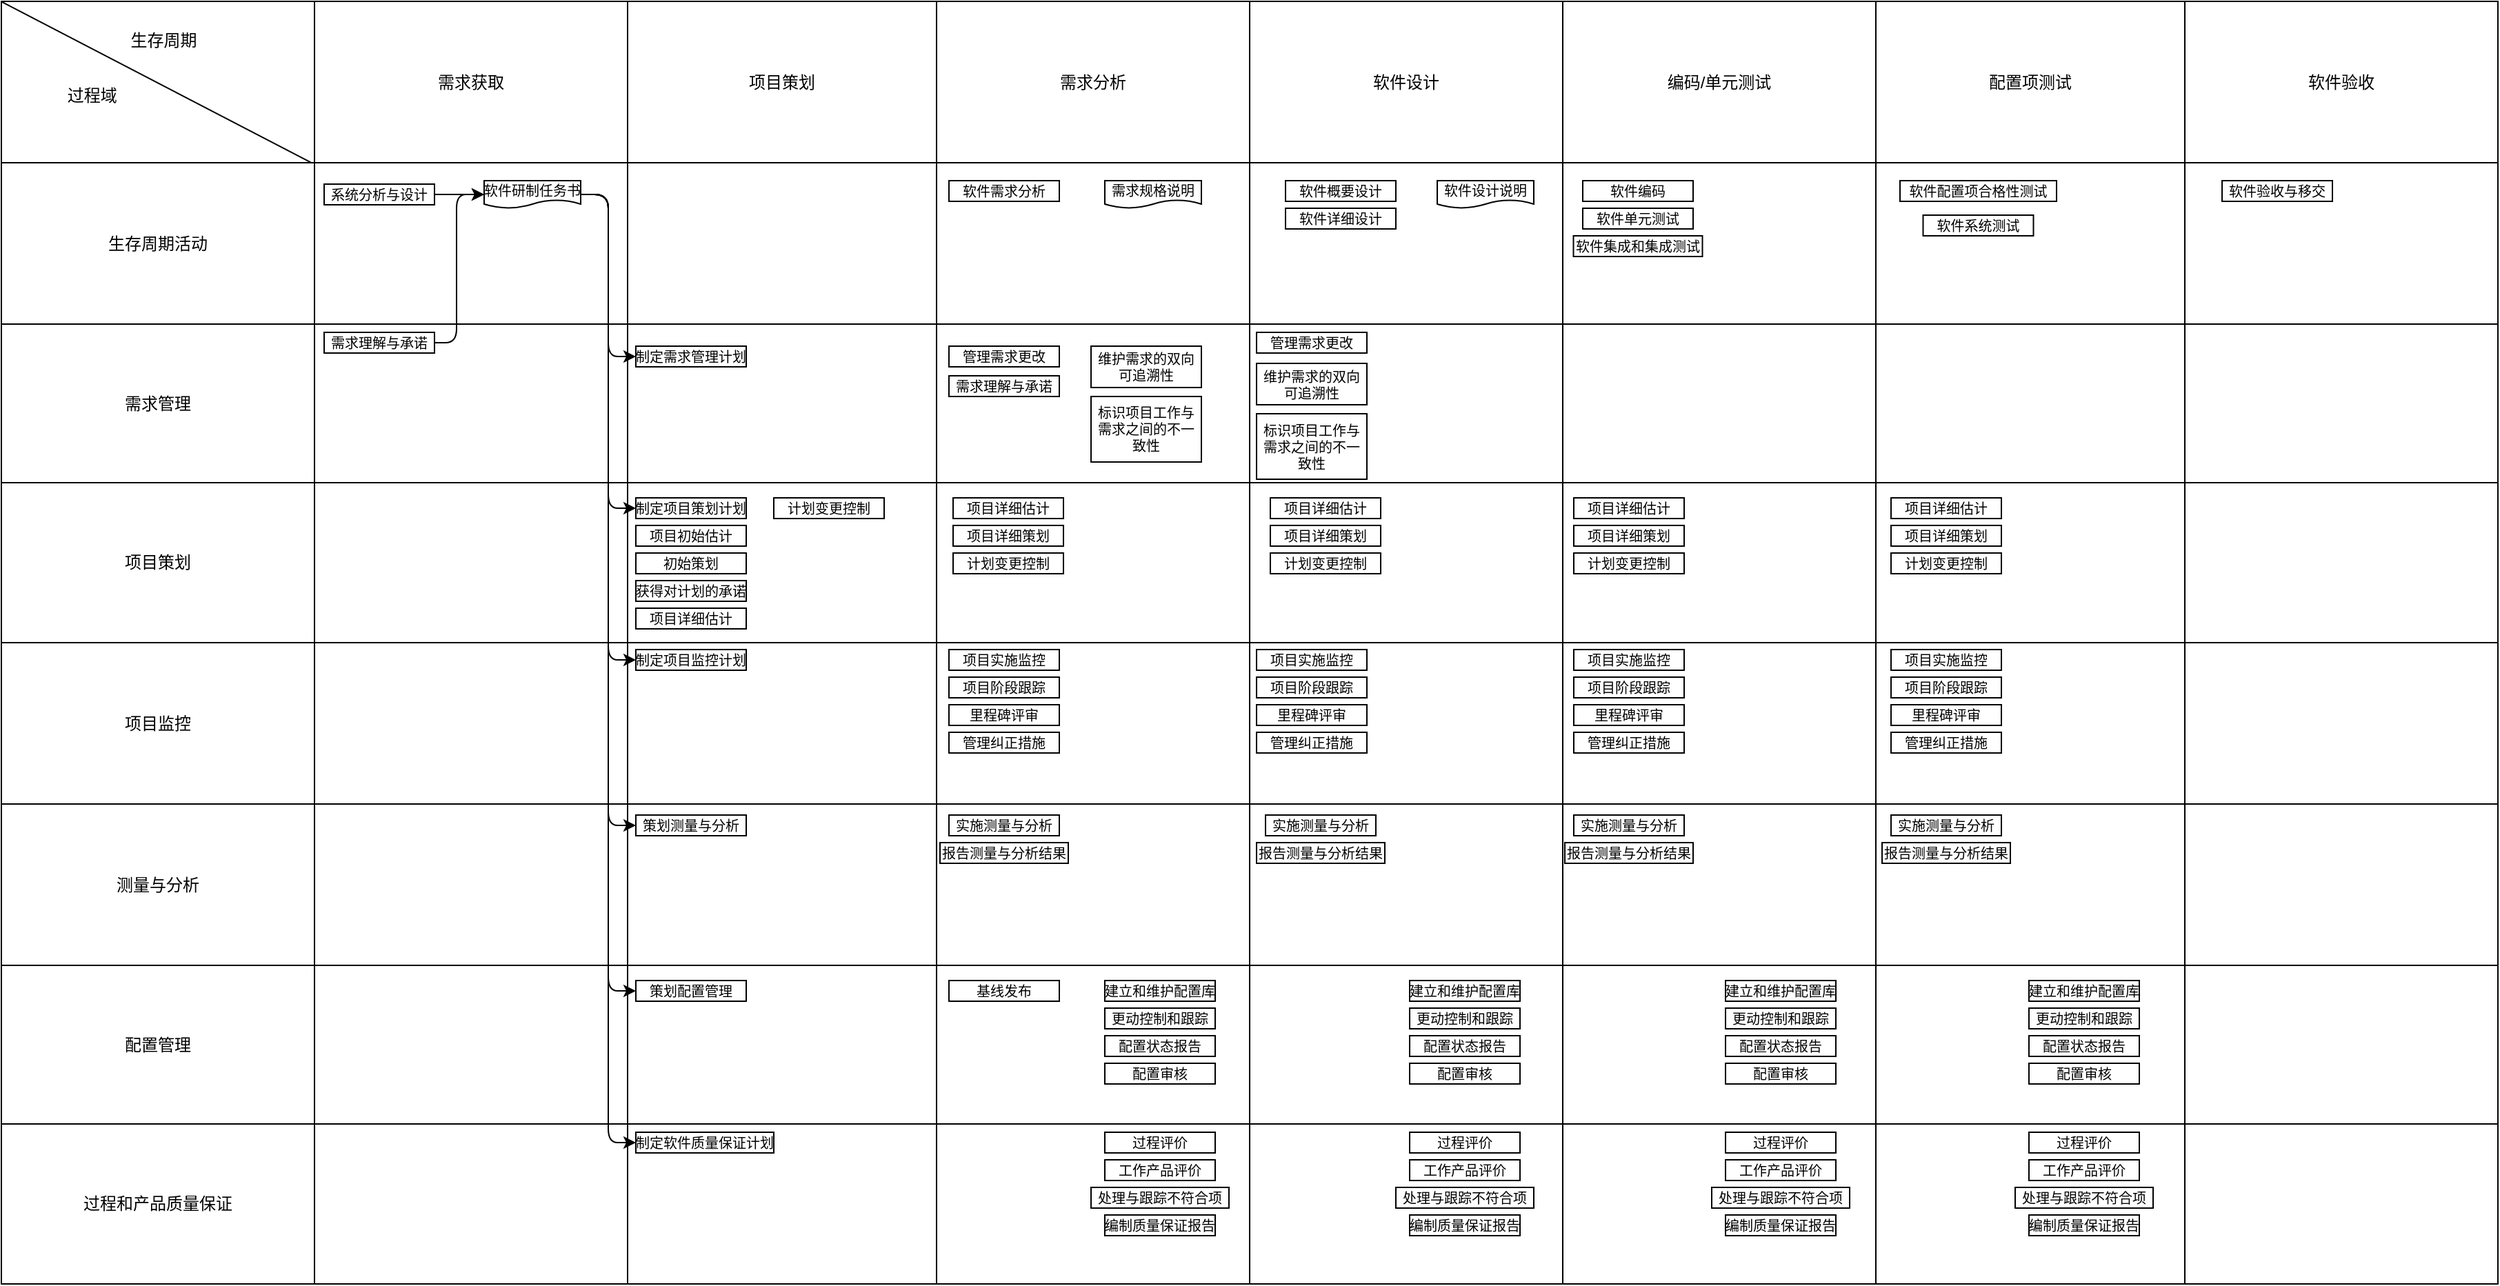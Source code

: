 <mxfile version="14.0.4" type="github">
  <diagram id="ZAhmIX6u1j8w8ivwmvWj" name="Page-1">
    <mxGraphModel dx="1117" dy="641" grid="1" gridSize="10" guides="1" tooltips="1" connect="1" arrows="1" fold="1" page="1" pageScale="1" pageWidth="827" pageHeight="1169" math="0" shadow="0">
      <root>
        <mxCell id="0" />
        <mxCell id="1" parent="0" />
        <mxCell id="NuKfDFSMR3lukto8AMIW-170" value="" style="group;" vertex="1" connectable="0" parent="1">
          <mxGeometry x="140" y="170" width="1810" height="930" as="geometry" />
        </mxCell>
        <mxCell id="NuKfDFSMR3lukto8AMIW-94" value="" style="shape=table;html=1;whiteSpace=wrap;startSize=0;container=1;collapsible=0;childLayout=tableLayout;" vertex="1" parent="NuKfDFSMR3lukto8AMIW-170">
          <mxGeometry width="1810" height="930" as="geometry" />
        </mxCell>
        <mxCell id="NuKfDFSMR3lukto8AMIW-95" value="" style="shape=partialRectangle;html=1;whiteSpace=wrap;collapsible=0;dropTarget=0;pointerEvents=0;fillColor=none;top=0;left=0;bottom=0;right=0;points=[[0,0.5],[1,0.5]];portConstraint=eastwest;" vertex="1" parent="NuKfDFSMR3lukto8AMIW-94">
          <mxGeometry width="1810" height="117" as="geometry" />
        </mxCell>
        <mxCell id="NuKfDFSMR3lukto8AMIW-96" value="" style="shape=partialRectangle;html=1;whiteSpace=wrap;connectable=0;overflow=hidden;fillColor=none;top=0;left=0;bottom=0;right=0;" vertex="1" parent="NuKfDFSMR3lukto8AMIW-95">
          <mxGeometry width="227" height="117" as="geometry" />
        </mxCell>
        <mxCell id="NuKfDFSMR3lukto8AMIW-97" value="需求获取" style="shape=partialRectangle;html=1;whiteSpace=wrap;connectable=0;overflow=hidden;fillColor=none;top=0;left=0;bottom=0;right=0;" vertex="1" parent="NuKfDFSMR3lukto8AMIW-95">
          <mxGeometry x="227" width="227" height="117" as="geometry" />
        </mxCell>
        <mxCell id="NuKfDFSMR3lukto8AMIW-98" value="项目策划" style="shape=partialRectangle;html=1;whiteSpace=wrap;connectable=0;overflow=hidden;fillColor=none;top=0;left=0;bottom=0;right=0;" vertex="1" parent="NuKfDFSMR3lukto8AMIW-95">
          <mxGeometry x="454" width="224" height="117" as="geometry" />
        </mxCell>
        <mxCell id="NuKfDFSMR3lukto8AMIW-99" value="需求分析" style="shape=partialRectangle;html=1;whiteSpace=wrap;connectable=0;overflow=hidden;fillColor=none;top=0;left=0;bottom=0;right=0;" vertex="1" parent="NuKfDFSMR3lukto8AMIW-95">
          <mxGeometry x="678" width="227" height="117" as="geometry" />
        </mxCell>
        <mxCell id="NuKfDFSMR3lukto8AMIW-100" value="软件设计" style="shape=partialRectangle;html=1;whiteSpace=wrap;connectable=0;overflow=hidden;fillColor=none;top=0;left=0;bottom=0;right=0;" vertex="1" parent="NuKfDFSMR3lukto8AMIW-95">
          <mxGeometry x="905" width="227" height="117" as="geometry" />
        </mxCell>
        <mxCell id="NuKfDFSMR3lukto8AMIW-101" value="&lt;span&gt;编码/单元测试&lt;/span&gt;" style="shape=partialRectangle;html=1;whiteSpace=wrap;connectable=0;overflow=hidden;fillColor=none;top=0;left=0;bottom=0;right=0;" vertex="1" parent="NuKfDFSMR3lukto8AMIW-95">
          <mxGeometry x="1132" width="227" height="117" as="geometry" />
        </mxCell>
        <mxCell id="NuKfDFSMR3lukto8AMIW-102" value="&lt;span&gt;配置项测试&lt;/span&gt;" style="shape=partialRectangle;html=1;whiteSpace=wrap;connectable=0;overflow=hidden;fillColor=none;top=0;left=0;bottom=0;right=0;" vertex="1" parent="NuKfDFSMR3lukto8AMIW-95">
          <mxGeometry x="1359" width="224" height="117" as="geometry" />
        </mxCell>
        <mxCell id="NuKfDFSMR3lukto8AMIW-103" value="&lt;span&gt;软件验收&lt;/span&gt;" style="shape=partialRectangle;html=1;whiteSpace=wrap;connectable=0;overflow=hidden;fillColor=none;top=0;left=0;bottom=0;right=0;" vertex="1" parent="NuKfDFSMR3lukto8AMIW-95">
          <mxGeometry x="1583" width="227" height="117" as="geometry" />
        </mxCell>
        <mxCell id="NuKfDFSMR3lukto8AMIW-104" value="" style="shape=partialRectangle;html=1;whiteSpace=wrap;collapsible=0;dropTarget=0;pointerEvents=0;fillColor=none;top=0;left=0;bottom=0;right=0;points=[[0,0.5],[1,0.5]];portConstraint=eastwest;" vertex="1" parent="NuKfDFSMR3lukto8AMIW-94">
          <mxGeometry y="117" width="1810" height="117" as="geometry" />
        </mxCell>
        <mxCell id="NuKfDFSMR3lukto8AMIW-105" value="生存周期活动" style="shape=partialRectangle;html=1;whiteSpace=wrap;connectable=0;overflow=hidden;fillColor=none;top=0;left=0;bottom=0;right=0;" vertex="1" parent="NuKfDFSMR3lukto8AMIW-104">
          <mxGeometry width="227" height="117" as="geometry" />
        </mxCell>
        <mxCell id="NuKfDFSMR3lukto8AMIW-106" value="" style="shape=partialRectangle;html=1;whiteSpace=wrap;connectable=0;overflow=hidden;fillColor=none;top=0;left=0;bottom=0;right=0;" vertex="1" parent="NuKfDFSMR3lukto8AMIW-104">
          <mxGeometry x="227" width="227" height="117" as="geometry" />
        </mxCell>
        <mxCell id="NuKfDFSMR3lukto8AMIW-107" value="" style="shape=partialRectangle;html=1;whiteSpace=wrap;connectable=0;overflow=hidden;fillColor=none;top=0;left=0;bottom=0;right=0;" vertex="1" parent="NuKfDFSMR3lukto8AMIW-104">
          <mxGeometry x="454" width="224" height="117" as="geometry" />
        </mxCell>
        <mxCell id="NuKfDFSMR3lukto8AMIW-108" value="" style="shape=partialRectangle;html=1;whiteSpace=wrap;connectable=0;overflow=hidden;fillColor=none;top=0;left=0;bottom=0;right=0;" vertex="1" parent="NuKfDFSMR3lukto8AMIW-104">
          <mxGeometry x="678" width="227" height="117" as="geometry" />
        </mxCell>
        <mxCell id="NuKfDFSMR3lukto8AMIW-109" value="" style="shape=partialRectangle;html=1;whiteSpace=wrap;connectable=0;overflow=hidden;fillColor=none;top=0;left=0;bottom=0;right=0;" vertex="1" parent="NuKfDFSMR3lukto8AMIW-104">
          <mxGeometry x="905" width="227" height="117" as="geometry" />
        </mxCell>
        <mxCell id="NuKfDFSMR3lukto8AMIW-110" value="" style="shape=partialRectangle;html=1;whiteSpace=wrap;connectable=0;overflow=hidden;fillColor=none;top=0;left=0;bottom=0;right=0;" vertex="1" parent="NuKfDFSMR3lukto8AMIW-104">
          <mxGeometry x="1132" width="227" height="117" as="geometry" />
        </mxCell>
        <mxCell id="NuKfDFSMR3lukto8AMIW-111" value="" style="shape=partialRectangle;html=1;whiteSpace=wrap;connectable=0;overflow=hidden;fillColor=none;top=0;left=0;bottom=0;right=0;" vertex="1" parent="NuKfDFSMR3lukto8AMIW-104">
          <mxGeometry x="1359" width="224" height="117" as="geometry" />
        </mxCell>
        <mxCell id="NuKfDFSMR3lukto8AMIW-112" value="" style="shape=partialRectangle;html=1;whiteSpace=wrap;connectable=0;overflow=hidden;fillColor=none;top=0;left=0;bottom=0;right=0;" vertex="1" parent="NuKfDFSMR3lukto8AMIW-104">
          <mxGeometry x="1583" width="227" height="117" as="geometry" />
        </mxCell>
        <mxCell id="NuKfDFSMR3lukto8AMIW-113" value="" style="shape=partialRectangle;html=1;whiteSpace=wrap;collapsible=0;dropTarget=0;pointerEvents=0;fillColor=none;top=0;left=0;bottom=0;right=0;points=[[0,0.5],[1,0.5]];portConstraint=eastwest;" vertex="1" parent="NuKfDFSMR3lukto8AMIW-94">
          <mxGeometry y="234" width="1810" height="115" as="geometry" />
        </mxCell>
        <mxCell id="NuKfDFSMR3lukto8AMIW-114" value="需求管理" style="shape=partialRectangle;html=1;whiteSpace=wrap;connectable=0;overflow=hidden;fillColor=none;top=0;left=0;bottom=0;right=0;" vertex="1" parent="NuKfDFSMR3lukto8AMIW-113">
          <mxGeometry width="227" height="115" as="geometry" />
        </mxCell>
        <mxCell id="NuKfDFSMR3lukto8AMIW-115" value="" style="shape=partialRectangle;html=1;whiteSpace=wrap;connectable=0;overflow=hidden;fillColor=none;top=0;left=0;bottom=0;right=0;" vertex="1" parent="NuKfDFSMR3lukto8AMIW-113">
          <mxGeometry x="227" width="227" height="115" as="geometry" />
        </mxCell>
        <mxCell id="NuKfDFSMR3lukto8AMIW-116" value="" style="shape=partialRectangle;html=1;whiteSpace=wrap;connectable=0;overflow=hidden;fillColor=none;top=0;left=0;bottom=0;right=0;" vertex="1" parent="NuKfDFSMR3lukto8AMIW-113">
          <mxGeometry x="454" width="224" height="115" as="geometry" />
        </mxCell>
        <mxCell id="NuKfDFSMR3lukto8AMIW-117" value="" style="shape=partialRectangle;html=1;whiteSpace=wrap;connectable=0;overflow=hidden;fillColor=none;top=0;left=0;bottom=0;right=0;" vertex="1" parent="NuKfDFSMR3lukto8AMIW-113">
          <mxGeometry x="678" width="227" height="115" as="geometry" />
        </mxCell>
        <mxCell id="NuKfDFSMR3lukto8AMIW-118" value="" style="shape=partialRectangle;html=1;whiteSpace=wrap;connectable=0;overflow=hidden;fillColor=none;top=0;left=0;bottom=0;right=0;" vertex="1" parent="NuKfDFSMR3lukto8AMIW-113">
          <mxGeometry x="905" width="227" height="115" as="geometry" />
        </mxCell>
        <mxCell id="NuKfDFSMR3lukto8AMIW-119" value="" style="shape=partialRectangle;html=1;whiteSpace=wrap;connectable=0;overflow=hidden;fillColor=none;top=0;left=0;bottom=0;right=0;" vertex="1" parent="NuKfDFSMR3lukto8AMIW-113">
          <mxGeometry x="1132" width="227" height="115" as="geometry" />
        </mxCell>
        <mxCell id="NuKfDFSMR3lukto8AMIW-120" value="" style="shape=partialRectangle;html=1;whiteSpace=wrap;connectable=0;overflow=hidden;fillColor=none;top=0;left=0;bottom=0;right=0;" vertex="1" parent="NuKfDFSMR3lukto8AMIW-113">
          <mxGeometry x="1359" width="224" height="115" as="geometry" />
        </mxCell>
        <mxCell id="NuKfDFSMR3lukto8AMIW-121" value="" style="shape=partialRectangle;html=1;whiteSpace=wrap;connectable=0;overflow=hidden;fillColor=none;top=0;left=0;bottom=0;right=0;" vertex="1" parent="NuKfDFSMR3lukto8AMIW-113">
          <mxGeometry x="1583" width="227" height="115" as="geometry" />
        </mxCell>
        <mxCell id="NuKfDFSMR3lukto8AMIW-122" value="" style="shape=partialRectangle;html=1;whiteSpace=wrap;collapsible=0;dropTarget=0;pointerEvents=0;fillColor=none;top=0;left=0;bottom=0;right=0;points=[[0,0.5],[1,0.5]];portConstraint=eastwest;" vertex="1" parent="NuKfDFSMR3lukto8AMIW-94">
          <mxGeometry y="349" width="1810" height="116" as="geometry" />
        </mxCell>
        <mxCell id="NuKfDFSMR3lukto8AMIW-123" value="项目策划" style="shape=partialRectangle;html=1;whiteSpace=wrap;connectable=0;overflow=hidden;fillColor=none;top=0;left=0;bottom=0;right=0;" vertex="1" parent="NuKfDFSMR3lukto8AMIW-122">
          <mxGeometry width="227" height="116" as="geometry" />
        </mxCell>
        <mxCell id="NuKfDFSMR3lukto8AMIW-124" value="" style="shape=partialRectangle;html=1;whiteSpace=wrap;connectable=0;overflow=hidden;fillColor=none;top=0;left=0;bottom=0;right=0;" vertex="1" parent="NuKfDFSMR3lukto8AMIW-122">
          <mxGeometry x="227" width="227" height="116" as="geometry" />
        </mxCell>
        <mxCell id="NuKfDFSMR3lukto8AMIW-125" value="" style="shape=partialRectangle;html=1;whiteSpace=wrap;connectable=0;overflow=hidden;fillColor=none;top=0;left=0;bottom=0;right=0;" vertex="1" parent="NuKfDFSMR3lukto8AMIW-122">
          <mxGeometry x="454" width="224" height="116" as="geometry" />
        </mxCell>
        <mxCell id="NuKfDFSMR3lukto8AMIW-126" value="" style="shape=partialRectangle;html=1;whiteSpace=wrap;connectable=0;overflow=hidden;fillColor=none;top=0;left=0;bottom=0;right=0;" vertex="1" parent="NuKfDFSMR3lukto8AMIW-122">
          <mxGeometry x="678" width="227" height="116" as="geometry" />
        </mxCell>
        <mxCell id="NuKfDFSMR3lukto8AMIW-127" value="" style="shape=partialRectangle;html=1;whiteSpace=wrap;connectable=0;overflow=hidden;fillColor=none;top=0;left=0;bottom=0;right=0;" vertex="1" parent="NuKfDFSMR3lukto8AMIW-122">
          <mxGeometry x="905" width="227" height="116" as="geometry" />
        </mxCell>
        <mxCell id="NuKfDFSMR3lukto8AMIW-128" value="" style="shape=partialRectangle;html=1;whiteSpace=wrap;connectable=0;overflow=hidden;fillColor=none;top=0;left=0;bottom=0;right=0;" vertex="1" parent="NuKfDFSMR3lukto8AMIW-122">
          <mxGeometry x="1132" width="227" height="116" as="geometry" />
        </mxCell>
        <mxCell id="NuKfDFSMR3lukto8AMIW-129" value="" style="shape=partialRectangle;html=1;whiteSpace=wrap;connectable=0;overflow=hidden;fillColor=none;top=0;left=0;bottom=0;right=0;" vertex="1" parent="NuKfDFSMR3lukto8AMIW-122">
          <mxGeometry x="1359" width="224" height="116" as="geometry" />
        </mxCell>
        <mxCell id="NuKfDFSMR3lukto8AMIW-130" value="" style="shape=partialRectangle;html=1;whiteSpace=wrap;connectable=0;overflow=hidden;fillColor=none;top=0;left=0;bottom=0;right=0;" vertex="1" parent="NuKfDFSMR3lukto8AMIW-122">
          <mxGeometry x="1583" width="227" height="116" as="geometry" />
        </mxCell>
        <mxCell id="NuKfDFSMR3lukto8AMIW-131" value="" style="shape=partialRectangle;html=1;whiteSpace=wrap;collapsible=0;dropTarget=0;pointerEvents=0;fillColor=none;top=0;left=0;bottom=0;right=0;points=[[0,0.5],[1,0.5]];portConstraint=eastwest;" vertex="1" parent="NuKfDFSMR3lukto8AMIW-94">
          <mxGeometry y="465" width="1810" height="117" as="geometry" />
        </mxCell>
        <mxCell id="NuKfDFSMR3lukto8AMIW-132" value="项目监控" style="shape=partialRectangle;html=1;whiteSpace=wrap;connectable=0;overflow=hidden;fillColor=none;top=0;left=0;bottom=0;right=0;" vertex="1" parent="NuKfDFSMR3lukto8AMIW-131">
          <mxGeometry width="227" height="117" as="geometry" />
        </mxCell>
        <mxCell id="NuKfDFSMR3lukto8AMIW-133" value="" style="shape=partialRectangle;html=1;whiteSpace=wrap;connectable=0;overflow=hidden;fillColor=none;top=0;left=0;bottom=0;right=0;" vertex="1" parent="NuKfDFSMR3lukto8AMIW-131">
          <mxGeometry x="227" width="227" height="117" as="geometry" />
        </mxCell>
        <mxCell id="NuKfDFSMR3lukto8AMIW-134" value="" style="shape=partialRectangle;html=1;whiteSpace=wrap;connectable=0;overflow=hidden;fillColor=none;top=0;left=0;bottom=0;right=0;" vertex="1" parent="NuKfDFSMR3lukto8AMIW-131">
          <mxGeometry x="454" width="224" height="117" as="geometry" />
        </mxCell>
        <mxCell id="NuKfDFSMR3lukto8AMIW-135" value="" style="shape=partialRectangle;html=1;whiteSpace=wrap;connectable=0;overflow=hidden;fillColor=none;top=0;left=0;bottom=0;right=0;" vertex="1" parent="NuKfDFSMR3lukto8AMIW-131">
          <mxGeometry x="678" width="227" height="117" as="geometry" />
        </mxCell>
        <mxCell id="NuKfDFSMR3lukto8AMIW-136" value="" style="shape=partialRectangle;html=1;whiteSpace=wrap;connectable=0;overflow=hidden;fillColor=none;top=0;left=0;bottom=0;right=0;" vertex="1" parent="NuKfDFSMR3lukto8AMIW-131">
          <mxGeometry x="905" width="227" height="117" as="geometry" />
        </mxCell>
        <mxCell id="NuKfDFSMR3lukto8AMIW-137" value="" style="shape=partialRectangle;html=1;whiteSpace=wrap;connectable=0;overflow=hidden;fillColor=none;top=0;left=0;bottom=0;right=0;" vertex="1" parent="NuKfDFSMR3lukto8AMIW-131">
          <mxGeometry x="1132" width="227" height="117" as="geometry" />
        </mxCell>
        <mxCell id="NuKfDFSMR3lukto8AMIW-138" value="" style="shape=partialRectangle;html=1;whiteSpace=wrap;connectable=0;overflow=hidden;fillColor=none;top=0;left=0;bottom=0;right=0;" vertex="1" parent="NuKfDFSMR3lukto8AMIW-131">
          <mxGeometry x="1359" width="224" height="117" as="geometry" />
        </mxCell>
        <mxCell id="NuKfDFSMR3lukto8AMIW-139" value="" style="shape=partialRectangle;html=1;whiteSpace=wrap;connectable=0;overflow=hidden;fillColor=none;top=0;left=0;bottom=0;right=0;" vertex="1" parent="NuKfDFSMR3lukto8AMIW-131">
          <mxGeometry x="1583" width="227" height="117" as="geometry" />
        </mxCell>
        <mxCell id="NuKfDFSMR3lukto8AMIW-140" value="" style="shape=partialRectangle;html=1;whiteSpace=wrap;collapsible=0;dropTarget=0;pointerEvents=0;fillColor=none;top=0;left=0;bottom=0;right=0;points=[[0,0.5],[1,0.5]];portConstraint=eastwest;" vertex="1" parent="NuKfDFSMR3lukto8AMIW-94">
          <mxGeometry y="582" width="1810" height="117" as="geometry" />
        </mxCell>
        <mxCell id="NuKfDFSMR3lukto8AMIW-141" value="测量与分析" style="shape=partialRectangle;html=1;whiteSpace=wrap;connectable=0;overflow=hidden;fillColor=none;top=0;left=0;bottom=0;right=0;" vertex="1" parent="NuKfDFSMR3lukto8AMIW-140">
          <mxGeometry width="227" height="117" as="geometry" />
        </mxCell>
        <mxCell id="NuKfDFSMR3lukto8AMIW-142" value="" style="shape=partialRectangle;html=1;whiteSpace=wrap;connectable=0;overflow=hidden;fillColor=none;top=0;left=0;bottom=0;right=0;" vertex="1" parent="NuKfDFSMR3lukto8AMIW-140">
          <mxGeometry x="227" width="227" height="117" as="geometry" />
        </mxCell>
        <mxCell id="NuKfDFSMR3lukto8AMIW-143" value="" style="shape=partialRectangle;html=1;whiteSpace=wrap;connectable=0;overflow=hidden;fillColor=none;top=0;left=0;bottom=0;right=0;" vertex="1" parent="NuKfDFSMR3lukto8AMIW-140">
          <mxGeometry x="454" width="224" height="117" as="geometry" />
        </mxCell>
        <mxCell id="NuKfDFSMR3lukto8AMIW-144" value="" style="shape=partialRectangle;html=1;whiteSpace=wrap;connectable=0;overflow=hidden;fillColor=none;top=0;left=0;bottom=0;right=0;" vertex="1" parent="NuKfDFSMR3lukto8AMIW-140">
          <mxGeometry x="678" width="227" height="117" as="geometry" />
        </mxCell>
        <mxCell id="NuKfDFSMR3lukto8AMIW-145" value="" style="shape=partialRectangle;html=1;whiteSpace=wrap;connectable=0;overflow=hidden;fillColor=none;top=0;left=0;bottom=0;right=0;" vertex="1" parent="NuKfDFSMR3lukto8AMIW-140">
          <mxGeometry x="905" width="227" height="117" as="geometry" />
        </mxCell>
        <mxCell id="NuKfDFSMR3lukto8AMIW-146" value="" style="shape=partialRectangle;html=1;whiteSpace=wrap;connectable=0;overflow=hidden;fillColor=none;top=0;left=0;bottom=0;right=0;" vertex="1" parent="NuKfDFSMR3lukto8AMIW-140">
          <mxGeometry x="1132" width="227" height="117" as="geometry" />
        </mxCell>
        <mxCell id="NuKfDFSMR3lukto8AMIW-147" value="" style="shape=partialRectangle;html=1;whiteSpace=wrap;connectable=0;overflow=hidden;fillColor=none;top=0;left=0;bottom=0;right=0;" vertex="1" parent="NuKfDFSMR3lukto8AMIW-140">
          <mxGeometry x="1359" width="224" height="117" as="geometry" />
        </mxCell>
        <mxCell id="NuKfDFSMR3lukto8AMIW-148" value="" style="shape=partialRectangle;html=1;whiteSpace=wrap;connectable=0;overflow=hidden;fillColor=none;top=0;left=0;bottom=0;right=0;" vertex="1" parent="NuKfDFSMR3lukto8AMIW-140">
          <mxGeometry x="1583" width="227" height="117" as="geometry" />
        </mxCell>
        <mxCell id="NuKfDFSMR3lukto8AMIW-149" value="" style="shape=partialRectangle;html=1;whiteSpace=wrap;collapsible=0;dropTarget=0;pointerEvents=0;fillColor=none;top=0;left=0;bottom=0;right=0;points=[[0,0.5],[1,0.5]];portConstraint=eastwest;" vertex="1" parent="NuKfDFSMR3lukto8AMIW-94">
          <mxGeometry y="699" width="1810" height="115" as="geometry" />
        </mxCell>
        <mxCell id="NuKfDFSMR3lukto8AMIW-150" value="配置管理" style="shape=partialRectangle;html=1;whiteSpace=wrap;connectable=0;overflow=hidden;fillColor=none;top=0;left=0;bottom=0;right=0;" vertex="1" parent="NuKfDFSMR3lukto8AMIW-149">
          <mxGeometry width="227" height="115" as="geometry" />
        </mxCell>
        <mxCell id="NuKfDFSMR3lukto8AMIW-151" value="" style="shape=partialRectangle;html=1;whiteSpace=wrap;connectable=0;overflow=hidden;fillColor=none;top=0;left=0;bottom=0;right=0;" vertex="1" parent="NuKfDFSMR3lukto8AMIW-149">
          <mxGeometry x="227" width="227" height="115" as="geometry" />
        </mxCell>
        <mxCell id="NuKfDFSMR3lukto8AMIW-152" value="" style="shape=partialRectangle;html=1;whiteSpace=wrap;connectable=0;overflow=hidden;fillColor=none;top=0;left=0;bottom=0;right=0;" vertex="1" parent="NuKfDFSMR3lukto8AMIW-149">
          <mxGeometry x="454" width="224" height="115" as="geometry" />
        </mxCell>
        <mxCell id="NuKfDFSMR3lukto8AMIW-153" value="" style="shape=partialRectangle;html=1;whiteSpace=wrap;connectable=0;overflow=hidden;fillColor=none;top=0;left=0;bottom=0;right=0;" vertex="1" parent="NuKfDFSMR3lukto8AMIW-149">
          <mxGeometry x="678" width="227" height="115" as="geometry" />
        </mxCell>
        <mxCell id="NuKfDFSMR3lukto8AMIW-154" value="" style="shape=partialRectangle;html=1;whiteSpace=wrap;connectable=0;overflow=hidden;fillColor=none;top=0;left=0;bottom=0;right=0;" vertex="1" parent="NuKfDFSMR3lukto8AMIW-149">
          <mxGeometry x="905" width="227" height="115" as="geometry" />
        </mxCell>
        <mxCell id="NuKfDFSMR3lukto8AMIW-155" value="" style="shape=partialRectangle;html=1;whiteSpace=wrap;connectable=0;overflow=hidden;fillColor=none;top=0;left=0;bottom=0;right=0;" vertex="1" parent="NuKfDFSMR3lukto8AMIW-149">
          <mxGeometry x="1132" width="227" height="115" as="geometry" />
        </mxCell>
        <mxCell id="NuKfDFSMR3lukto8AMIW-156" value="" style="shape=partialRectangle;html=1;whiteSpace=wrap;connectable=0;overflow=hidden;fillColor=none;top=0;left=0;bottom=0;right=0;" vertex="1" parent="NuKfDFSMR3lukto8AMIW-149">
          <mxGeometry x="1359" width="224" height="115" as="geometry" />
        </mxCell>
        <mxCell id="NuKfDFSMR3lukto8AMIW-157" value="" style="shape=partialRectangle;html=1;whiteSpace=wrap;connectable=0;overflow=hidden;fillColor=none;top=0;left=0;bottom=0;right=0;" vertex="1" parent="NuKfDFSMR3lukto8AMIW-149">
          <mxGeometry x="1583" width="227" height="115" as="geometry" />
        </mxCell>
        <mxCell id="NuKfDFSMR3lukto8AMIW-158" value="" style="shape=partialRectangle;html=1;whiteSpace=wrap;collapsible=0;dropTarget=0;pointerEvents=0;fillColor=none;top=0;left=0;bottom=0;right=0;points=[[0,0.5],[1,0.5]];portConstraint=eastwest;" vertex="1" parent="NuKfDFSMR3lukto8AMIW-94">
          <mxGeometry y="814" width="1810" height="116" as="geometry" />
        </mxCell>
        <mxCell id="NuKfDFSMR3lukto8AMIW-159" value="过程和产品质量保证" style="shape=partialRectangle;html=1;whiteSpace=wrap;connectable=0;overflow=hidden;fillColor=none;top=0;left=0;bottom=0;right=0;" vertex="1" parent="NuKfDFSMR3lukto8AMIW-158">
          <mxGeometry width="227" height="116" as="geometry" />
        </mxCell>
        <mxCell id="NuKfDFSMR3lukto8AMIW-160" value="" style="shape=partialRectangle;html=1;whiteSpace=wrap;connectable=0;overflow=hidden;fillColor=none;top=0;left=0;bottom=0;right=0;" vertex="1" parent="NuKfDFSMR3lukto8AMIW-158">
          <mxGeometry x="227" width="227" height="116" as="geometry" />
        </mxCell>
        <mxCell id="NuKfDFSMR3lukto8AMIW-161" value="" style="shape=partialRectangle;html=1;whiteSpace=wrap;connectable=0;overflow=hidden;fillColor=none;top=0;left=0;bottom=0;right=0;" vertex="1" parent="NuKfDFSMR3lukto8AMIW-158">
          <mxGeometry x="454" width="224" height="116" as="geometry" />
        </mxCell>
        <mxCell id="NuKfDFSMR3lukto8AMIW-162" value="" style="shape=partialRectangle;html=1;whiteSpace=wrap;connectable=0;overflow=hidden;fillColor=none;top=0;left=0;bottom=0;right=0;" vertex="1" parent="NuKfDFSMR3lukto8AMIW-158">
          <mxGeometry x="678" width="227" height="116" as="geometry" />
        </mxCell>
        <mxCell id="NuKfDFSMR3lukto8AMIW-163" value="" style="shape=partialRectangle;html=1;whiteSpace=wrap;connectable=0;overflow=hidden;fillColor=none;top=0;left=0;bottom=0;right=0;" vertex="1" parent="NuKfDFSMR3lukto8AMIW-158">
          <mxGeometry x="905" width="227" height="116" as="geometry" />
        </mxCell>
        <mxCell id="NuKfDFSMR3lukto8AMIW-164" value="" style="shape=partialRectangle;html=1;whiteSpace=wrap;connectable=0;overflow=hidden;fillColor=none;top=0;left=0;bottom=0;right=0;" vertex="1" parent="NuKfDFSMR3lukto8AMIW-158">
          <mxGeometry x="1132" width="227" height="116" as="geometry" />
        </mxCell>
        <mxCell id="NuKfDFSMR3lukto8AMIW-165" value="" style="shape=partialRectangle;html=1;whiteSpace=wrap;connectable=0;overflow=hidden;fillColor=none;top=0;left=0;bottom=0;right=0;" vertex="1" parent="NuKfDFSMR3lukto8AMIW-158">
          <mxGeometry x="1359" width="224" height="116" as="geometry" />
        </mxCell>
        <mxCell id="NuKfDFSMR3lukto8AMIW-166" value="" style="shape=partialRectangle;html=1;whiteSpace=wrap;connectable=0;overflow=hidden;fillColor=none;top=0;left=0;bottom=0;right=0;" vertex="1" parent="NuKfDFSMR3lukto8AMIW-158">
          <mxGeometry x="1583" width="227" height="116" as="geometry" />
        </mxCell>
        <mxCell id="NuKfDFSMR3lukto8AMIW-167" value="" style="endArrow=none;html=1;entryX=0;entryY=0.002;entryDx=0;entryDy=0;entryPerimeter=0;exitX=0.124;exitY=-0.002;exitDx=0;exitDy=0;exitPerimeter=0;" edge="1" parent="NuKfDFSMR3lukto8AMIW-94" source="NuKfDFSMR3lukto8AMIW-104" target="NuKfDFSMR3lukto8AMIW-95">
          <mxGeometry width="50" height="50" relative="1" as="geometry">
            <mxPoint x="69.167" y="120.0" as="sourcePoint" />
            <mxPoint x="155.625" y="45" as="targetPoint" />
          </mxGeometry>
        </mxCell>
        <mxCell id="NuKfDFSMR3lukto8AMIW-168" value="生存周期" style="text;strokeColor=none;fillColor=none;align=center;verticalAlign=middle;fontSize=12;" vertex="1" parent="NuKfDFSMR3lukto8AMIW-170">
          <mxGeometry x="91.869" y="20" width="51.875" height="15.0" as="geometry" />
        </mxCell>
        <mxCell id="NuKfDFSMR3lukto8AMIW-169" value="过程域" style="text;strokeColor=none;fillColor=none;align=center;verticalAlign=middle;fontSize=12;" vertex="1" parent="NuKfDFSMR3lukto8AMIW-170">
          <mxGeometry x="39.996" y="60" width="51.875" height="15.0" as="geometry" />
        </mxCell>
        <mxCell id="NuKfDFSMR3lukto8AMIW-778" style="edgeStyle=orthogonalEdgeStyle;orthogonalLoop=1;jettySize=auto;html=1;fontSize=10;" edge="1" parent="NuKfDFSMR3lukto8AMIW-170" source="NuKfDFSMR3lukto8AMIW-172" target="NuKfDFSMR3lukto8AMIW-599">
          <mxGeometry relative="1" as="geometry" />
        </mxCell>
        <mxCell id="NuKfDFSMR3lukto8AMIW-172" value="系统分析与设计" style="fontSize=10;" vertex="1" parent="NuKfDFSMR3lukto8AMIW-170">
          <mxGeometry x="234" y="132.5" width="80" height="15" as="geometry" />
        </mxCell>
        <mxCell id="NuKfDFSMR3lukto8AMIW-174" value="制定需求管理计划" style="fontSize=10;" vertex="1" parent="NuKfDFSMR3lukto8AMIW-170">
          <mxGeometry x="460" y="250" width="80" height="15" as="geometry" />
        </mxCell>
        <mxCell id="NuKfDFSMR3lukto8AMIW-175" value="需求理解与承诺" style="fontSize=10;" vertex="1" parent="NuKfDFSMR3lukto8AMIW-170">
          <mxGeometry x="687" y="271.5" width="80" height="15" as="geometry" />
        </mxCell>
        <mxCell id="NuKfDFSMR3lukto8AMIW-176" style="edgeStyle=orthogonalEdgeStyle;orthogonalLoop=1;jettySize=auto;html=1;exitX=0.5;exitY=1;exitDx=0;exitDy=0;fontSize=10;" edge="1" parent="NuKfDFSMR3lukto8AMIW-170" source="NuKfDFSMR3lukto8AMIW-175" target="NuKfDFSMR3lukto8AMIW-175">
          <mxGeometry relative="1" as="geometry" />
        </mxCell>
        <mxCell id="NuKfDFSMR3lukto8AMIW-177" value="管理需求更改" style="fontSize=10;" vertex="1" parent="NuKfDFSMR3lukto8AMIW-170">
          <mxGeometry x="910" y="240" width="80" height="15" as="geometry" />
        </mxCell>
        <mxCell id="NuKfDFSMR3lukto8AMIW-178" value="管理需求更改" style="fontSize=10;" vertex="1" parent="NuKfDFSMR3lukto8AMIW-170">
          <mxGeometry x="687" y="250" width="80" height="15" as="geometry" />
        </mxCell>
        <mxCell id="NuKfDFSMR3lukto8AMIW-262" value="维护需求的双向可追溯性" style="fontSize=10;whiteSpace=wrap;" vertex="1" parent="NuKfDFSMR3lukto8AMIW-170">
          <mxGeometry x="910" y="262.5" width="80" height="30" as="geometry" />
        </mxCell>
        <mxCell id="NuKfDFSMR3lukto8AMIW-263" value="标识项目工作与需求之间的不一致性" style="fontSize=10;whiteSpace=wrap;" vertex="1" parent="NuKfDFSMR3lukto8AMIW-170">
          <mxGeometry x="910" y="299" width="80" height="47.5" as="geometry" />
        </mxCell>
        <mxCell id="NuKfDFSMR3lukto8AMIW-266" value="维护需求的双向可追溯性" style="fontSize=10;whiteSpace=wrap;" vertex="1" parent="NuKfDFSMR3lukto8AMIW-170">
          <mxGeometry x="790" y="250" width="80" height="30" as="geometry" />
        </mxCell>
        <mxCell id="NuKfDFSMR3lukto8AMIW-267" value="标识项目工作与需求之间的不一致性" style="fontSize=10;whiteSpace=wrap;" vertex="1" parent="NuKfDFSMR3lukto8AMIW-170">
          <mxGeometry x="790" y="286.5" width="80" height="47.5" as="geometry" />
        </mxCell>
        <mxCell id="NuKfDFSMR3lukto8AMIW-269" value="制定项目策划计划" style="fontSize=10;" vertex="1" parent="NuKfDFSMR3lukto8AMIW-170">
          <mxGeometry x="460" y="360" width="80" height="15" as="geometry" />
        </mxCell>
        <mxCell id="NuKfDFSMR3lukto8AMIW-270" value="项目初始估计" style="fontSize=10;" vertex="1" parent="NuKfDFSMR3lukto8AMIW-170">
          <mxGeometry x="460" y="380" width="80" height="15" as="geometry" />
        </mxCell>
        <mxCell id="NuKfDFSMR3lukto8AMIW-271" value="初始策划" style="fontSize=10;" vertex="1" parent="NuKfDFSMR3lukto8AMIW-170">
          <mxGeometry x="460" y="400" width="80" height="15" as="geometry" />
        </mxCell>
        <mxCell id="NuKfDFSMR3lukto8AMIW-272" value="获得对计划的承诺" style="fontSize=10;" vertex="1" parent="NuKfDFSMR3lukto8AMIW-170">
          <mxGeometry x="460" y="420" width="80" height="15" as="geometry" />
        </mxCell>
        <mxCell id="NuKfDFSMR3lukto8AMIW-364" value="项目详细估计" style="fontSize=10;" vertex="1" parent="NuKfDFSMR3lukto8AMIW-170">
          <mxGeometry x="460" y="440" width="80" height="15" as="geometry" />
        </mxCell>
        <mxCell id="NuKfDFSMR3lukto8AMIW-365" value="项目详细估计" style="fontSize=10;" vertex="1" parent="NuKfDFSMR3lukto8AMIW-170">
          <mxGeometry x="690" y="360" width="80" height="15" as="geometry" />
        </mxCell>
        <mxCell id="NuKfDFSMR3lukto8AMIW-366" value="项目详细估计" style="fontSize=10;" vertex="1" parent="NuKfDFSMR3lukto8AMIW-170">
          <mxGeometry x="920" y="360" width="80" height="15" as="geometry" />
        </mxCell>
        <mxCell id="NuKfDFSMR3lukto8AMIW-367" value="项目详细估计" style="fontSize=10;" vertex="1" parent="NuKfDFSMR3lukto8AMIW-170">
          <mxGeometry x="1140" y="360" width="80" height="15" as="geometry" />
        </mxCell>
        <mxCell id="NuKfDFSMR3lukto8AMIW-368" value="项目详细估计" style="fontSize=10;" vertex="1" parent="NuKfDFSMR3lukto8AMIW-170">
          <mxGeometry x="1370" y="360" width="80" height="15" as="geometry" />
        </mxCell>
        <mxCell id="NuKfDFSMR3lukto8AMIW-369" value="项目详细策划" style="fontSize=10;" vertex="1" parent="NuKfDFSMR3lukto8AMIW-170">
          <mxGeometry x="690" y="380" width="80" height="15" as="geometry" />
        </mxCell>
        <mxCell id="NuKfDFSMR3lukto8AMIW-370" value="项目详细策划" style="fontSize=10;" vertex="1" parent="NuKfDFSMR3lukto8AMIW-170">
          <mxGeometry x="920" y="380" width="80" height="15" as="geometry" />
        </mxCell>
        <mxCell id="NuKfDFSMR3lukto8AMIW-371" value="项目详细策划" style="fontSize=10;" vertex="1" parent="NuKfDFSMR3lukto8AMIW-170">
          <mxGeometry x="1140" y="380" width="80" height="15" as="geometry" />
        </mxCell>
        <mxCell id="NuKfDFSMR3lukto8AMIW-372" value="项目详细策划" style="fontSize=10;" vertex="1" parent="NuKfDFSMR3lukto8AMIW-170">
          <mxGeometry x="1370" y="380" width="80" height="15" as="geometry" />
        </mxCell>
        <mxCell id="NuKfDFSMR3lukto8AMIW-373" value="计划变更控制" style="fontSize=10;" vertex="1" parent="NuKfDFSMR3lukto8AMIW-170">
          <mxGeometry x="560" y="360" width="80" height="15" as="geometry" />
        </mxCell>
        <mxCell id="NuKfDFSMR3lukto8AMIW-374" value="计划变更控制" style="fontSize=10;" vertex="1" parent="NuKfDFSMR3lukto8AMIW-170">
          <mxGeometry x="690" y="400" width="80" height="15" as="geometry" />
        </mxCell>
        <mxCell id="NuKfDFSMR3lukto8AMIW-375" value="计划变更控制" style="fontSize=10;" vertex="1" parent="NuKfDFSMR3lukto8AMIW-170">
          <mxGeometry x="920" y="400" width="80" height="15" as="geometry" />
        </mxCell>
        <mxCell id="NuKfDFSMR3lukto8AMIW-376" value="计划变更控制" style="fontSize=10;" vertex="1" parent="NuKfDFSMR3lukto8AMIW-170">
          <mxGeometry x="1140" y="400" width="80" height="15" as="geometry" />
        </mxCell>
        <mxCell id="NuKfDFSMR3lukto8AMIW-377" value="计划变更控制" style="fontSize=10;" vertex="1" parent="NuKfDFSMR3lukto8AMIW-170">
          <mxGeometry x="1370" y="400" width="80" height="15" as="geometry" />
        </mxCell>
        <mxCell id="NuKfDFSMR3lukto8AMIW-378" value="制定项目监控计划" style="fontSize=10;" vertex="1" parent="NuKfDFSMR3lukto8AMIW-170">
          <mxGeometry x="460" y="470" width="80" height="15" as="geometry" />
        </mxCell>
        <mxCell id="NuKfDFSMR3lukto8AMIW-379" value="项目实施监控" style="fontSize=10;" vertex="1" parent="NuKfDFSMR3lukto8AMIW-170">
          <mxGeometry x="687" y="470" width="80" height="15" as="geometry" />
        </mxCell>
        <mxCell id="NuKfDFSMR3lukto8AMIW-380" value="项目阶段跟踪" style="fontSize=10;" vertex="1" parent="NuKfDFSMR3lukto8AMIW-170">
          <mxGeometry x="687" y="490" width="80" height="15" as="geometry" />
        </mxCell>
        <mxCell id="NuKfDFSMR3lukto8AMIW-381" value="里程碑评审" style="fontSize=10;" vertex="1" parent="NuKfDFSMR3lukto8AMIW-170">
          <mxGeometry x="687" y="510" width="80" height="15" as="geometry" />
        </mxCell>
        <mxCell id="NuKfDFSMR3lukto8AMIW-382" value="管理纠正措施" style="fontSize=10;" vertex="1" parent="NuKfDFSMR3lukto8AMIW-170">
          <mxGeometry x="687" y="530" width="80" height="15" as="geometry" />
        </mxCell>
        <mxCell id="NuKfDFSMR3lukto8AMIW-383" value="项目实施监控" style="fontSize=10;" vertex="1" parent="NuKfDFSMR3lukto8AMIW-170">
          <mxGeometry x="910" y="470" width="80" height="15" as="geometry" />
        </mxCell>
        <mxCell id="NuKfDFSMR3lukto8AMIW-384" value="项目阶段跟踪" style="fontSize=10;" vertex="1" parent="NuKfDFSMR3lukto8AMIW-170">
          <mxGeometry x="910" y="490" width="80" height="15" as="geometry" />
        </mxCell>
        <mxCell id="NuKfDFSMR3lukto8AMIW-385" value="里程碑评审" style="fontSize=10;" vertex="1" parent="NuKfDFSMR3lukto8AMIW-170">
          <mxGeometry x="910" y="510" width="80" height="15" as="geometry" />
        </mxCell>
        <mxCell id="NuKfDFSMR3lukto8AMIW-386" value="管理纠正措施" style="fontSize=10;" vertex="1" parent="NuKfDFSMR3lukto8AMIW-170">
          <mxGeometry x="910" y="530" width="80" height="15" as="geometry" />
        </mxCell>
        <mxCell id="NuKfDFSMR3lukto8AMIW-387" value="项目实施监控" style="fontSize=10;" vertex="1" parent="NuKfDFSMR3lukto8AMIW-170">
          <mxGeometry x="1140" y="470" width="80" height="15" as="geometry" />
        </mxCell>
        <mxCell id="NuKfDFSMR3lukto8AMIW-388" value="项目阶段跟踪" style="fontSize=10;" vertex="1" parent="NuKfDFSMR3lukto8AMIW-170">
          <mxGeometry x="1140" y="490" width="80" height="15" as="geometry" />
        </mxCell>
        <mxCell id="NuKfDFSMR3lukto8AMIW-389" value="里程碑评审" style="fontSize=10;" vertex="1" parent="NuKfDFSMR3lukto8AMIW-170">
          <mxGeometry x="1140" y="510" width="80" height="15" as="geometry" />
        </mxCell>
        <mxCell id="NuKfDFSMR3lukto8AMIW-390" value="管理纠正措施" style="fontSize=10;" vertex="1" parent="NuKfDFSMR3lukto8AMIW-170">
          <mxGeometry x="1140" y="530" width="80" height="15" as="geometry" />
        </mxCell>
        <mxCell id="NuKfDFSMR3lukto8AMIW-391" value="项目实施监控" style="fontSize=10;" vertex="1" parent="NuKfDFSMR3lukto8AMIW-170">
          <mxGeometry x="1370" y="470" width="80" height="15" as="geometry" />
        </mxCell>
        <mxCell id="NuKfDFSMR3lukto8AMIW-392" value="项目阶段跟踪" style="fontSize=10;" vertex="1" parent="NuKfDFSMR3lukto8AMIW-170">
          <mxGeometry x="1370" y="490" width="80" height="15" as="geometry" />
        </mxCell>
        <mxCell id="NuKfDFSMR3lukto8AMIW-393" value="里程碑评审" style="fontSize=10;" vertex="1" parent="NuKfDFSMR3lukto8AMIW-170">
          <mxGeometry x="1370" y="510" width="80" height="15" as="geometry" />
        </mxCell>
        <mxCell id="NuKfDFSMR3lukto8AMIW-394" value="管理纠正措施" style="fontSize=10;" vertex="1" parent="NuKfDFSMR3lukto8AMIW-170">
          <mxGeometry x="1370" y="530" width="80" height="15" as="geometry" />
        </mxCell>
        <mxCell id="NuKfDFSMR3lukto8AMIW-395" value="策划测量与分析" style="fontSize=10;" vertex="1" parent="NuKfDFSMR3lukto8AMIW-170">
          <mxGeometry x="460" y="590" width="80" height="15" as="geometry" />
        </mxCell>
        <mxCell id="NuKfDFSMR3lukto8AMIW-396" value="实施测量与分析" style="fontSize=10;" vertex="1" parent="NuKfDFSMR3lukto8AMIW-170">
          <mxGeometry x="687" y="590" width="80" height="15" as="geometry" />
        </mxCell>
        <mxCell id="NuKfDFSMR3lukto8AMIW-397" value="报告测量与分析结果" style="fontSize=10;" vertex="1" parent="NuKfDFSMR3lukto8AMIW-170">
          <mxGeometry x="680.5" y="610" width="93" height="15" as="geometry" />
        </mxCell>
        <mxCell id="NuKfDFSMR3lukto8AMIW-398" value="实施测量与分析" style="fontSize=10;" vertex="1" parent="NuKfDFSMR3lukto8AMIW-170">
          <mxGeometry x="916.5" y="590" width="80" height="15" as="geometry" />
        </mxCell>
        <mxCell id="NuKfDFSMR3lukto8AMIW-399" value="报告测量与分析结果" style="fontSize=10;" vertex="1" parent="NuKfDFSMR3lukto8AMIW-170">
          <mxGeometry x="910" y="610" width="93" height="15" as="geometry" />
        </mxCell>
        <mxCell id="NuKfDFSMR3lukto8AMIW-400" value="实施测量与分析" style="fontSize=10;" vertex="1" parent="NuKfDFSMR3lukto8AMIW-170">
          <mxGeometry x="1140" y="590" width="80" height="15" as="geometry" />
        </mxCell>
        <mxCell id="NuKfDFSMR3lukto8AMIW-401" value="报告测量与分析结果" style="fontSize=10;" vertex="1" parent="NuKfDFSMR3lukto8AMIW-170">
          <mxGeometry x="1133.5" y="610" width="93" height="15" as="geometry" />
        </mxCell>
        <mxCell id="NuKfDFSMR3lukto8AMIW-402" value="实施测量与分析" style="fontSize=10;" vertex="1" parent="NuKfDFSMR3lukto8AMIW-170">
          <mxGeometry x="1370" y="590" width="80" height="15" as="geometry" />
        </mxCell>
        <mxCell id="NuKfDFSMR3lukto8AMIW-403" value="报告测量与分析结果" style="fontSize=10;" vertex="1" parent="NuKfDFSMR3lukto8AMIW-170">
          <mxGeometry x="1363.5" y="610" width="93" height="15" as="geometry" />
        </mxCell>
        <mxCell id="NuKfDFSMR3lukto8AMIW-406" value="建立和维护配置库" style="fontSize=10;" vertex="1" parent="NuKfDFSMR3lukto8AMIW-170">
          <mxGeometry x="800" y="710" width="80" height="15" as="geometry" />
        </mxCell>
        <mxCell id="NuKfDFSMR3lukto8AMIW-407" value="基线发布" style="fontSize=10;" vertex="1" parent="NuKfDFSMR3lukto8AMIW-170">
          <mxGeometry x="687" y="710" width="80" height="15" as="geometry" />
        </mxCell>
        <mxCell id="NuKfDFSMR3lukto8AMIW-408" value="更动控制和跟踪" style="fontSize=10;" vertex="1" parent="NuKfDFSMR3lukto8AMIW-170">
          <mxGeometry x="800" y="730" width="80" height="15" as="geometry" />
        </mxCell>
        <mxCell id="NuKfDFSMR3lukto8AMIW-409" value="配置状态报告" style="fontSize=10;" vertex="1" parent="NuKfDFSMR3lukto8AMIW-170">
          <mxGeometry x="800" y="750" width="80" height="15" as="geometry" />
        </mxCell>
        <mxCell id="NuKfDFSMR3lukto8AMIW-410" value="配置审核" style="fontSize=10;" vertex="1" parent="NuKfDFSMR3lukto8AMIW-170">
          <mxGeometry x="800" y="770" width="80" height="15" as="geometry" />
        </mxCell>
        <mxCell id="NuKfDFSMR3lukto8AMIW-411" value="建立和维护配置库" style="fontSize=10;" vertex="1" parent="NuKfDFSMR3lukto8AMIW-170">
          <mxGeometry x="1021" y="710" width="80" height="15" as="geometry" />
        </mxCell>
        <mxCell id="NuKfDFSMR3lukto8AMIW-412" value="更动控制和跟踪" style="fontSize=10;" vertex="1" parent="NuKfDFSMR3lukto8AMIW-170">
          <mxGeometry x="1021" y="730" width="80" height="15" as="geometry" />
        </mxCell>
        <mxCell id="NuKfDFSMR3lukto8AMIW-413" value="配置状态报告" style="fontSize=10;" vertex="1" parent="NuKfDFSMR3lukto8AMIW-170">
          <mxGeometry x="1021" y="750" width="80" height="15" as="geometry" />
        </mxCell>
        <mxCell id="NuKfDFSMR3lukto8AMIW-414" value="配置审核" style="fontSize=10;" vertex="1" parent="NuKfDFSMR3lukto8AMIW-170">
          <mxGeometry x="1021" y="770" width="80" height="15" as="geometry" />
        </mxCell>
        <mxCell id="NuKfDFSMR3lukto8AMIW-415" value="建立和维护配置库" style="fontSize=10;" vertex="1" parent="NuKfDFSMR3lukto8AMIW-170">
          <mxGeometry x="1250" y="710" width="80" height="15" as="geometry" />
        </mxCell>
        <mxCell id="NuKfDFSMR3lukto8AMIW-416" value="更动控制和跟踪" style="fontSize=10;" vertex="1" parent="NuKfDFSMR3lukto8AMIW-170">
          <mxGeometry x="1250" y="730" width="80" height="15" as="geometry" />
        </mxCell>
        <mxCell id="NuKfDFSMR3lukto8AMIW-417" value="配置状态报告" style="fontSize=10;" vertex="1" parent="NuKfDFSMR3lukto8AMIW-170">
          <mxGeometry x="1250" y="750" width="80" height="15" as="geometry" />
        </mxCell>
        <mxCell id="NuKfDFSMR3lukto8AMIW-418" value="配置审核" style="fontSize=10;" vertex="1" parent="NuKfDFSMR3lukto8AMIW-170">
          <mxGeometry x="1250" y="770" width="80" height="15" as="geometry" />
        </mxCell>
        <mxCell id="NuKfDFSMR3lukto8AMIW-419" value="建立和维护配置库" style="fontSize=10;" vertex="1" parent="NuKfDFSMR3lukto8AMIW-170">
          <mxGeometry x="1470" y="710" width="80" height="15" as="geometry" />
        </mxCell>
        <mxCell id="NuKfDFSMR3lukto8AMIW-420" value="更动控制和跟踪" style="fontSize=10;" vertex="1" parent="NuKfDFSMR3lukto8AMIW-170">
          <mxGeometry x="1470" y="730" width="80" height="15" as="geometry" />
        </mxCell>
        <mxCell id="NuKfDFSMR3lukto8AMIW-421" value="配置状态报告" style="fontSize=10;" vertex="1" parent="NuKfDFSMR3lukto8AMIW-170">
          <mxGeometry x="1470" y="750" width="80" height="15" as="geometry" />
        </mxCell>
        <mxCell id="NuKfDFSMR3lukto8AMIW-422" value="配置审核" style="fontSize=10;" vertex="1" parent="NuKfDFSMR3lukto8AMIW-170">
          <mxGeometry x="1470" y="770" width="80" height="15" as="geometry" />
        </mxCell>
        <mxCell id="NuKfDFSMR3lukto8AMIW-573" value="制定软件质量保证计划" style="fontSize=10;" vertex="1" parent="NuKfDFSMR3lukto8AMIW-170">
          <mxGeometry x="460" y="820" width="100" height="15" as="geometry" />
        </mxCell>
        <mxCell id="NuKfDFSMR3lukto8AMIW-404" value="过程评价" style="fontSize=10;" vertex="1" parent="NuKfDFSMR3lukto8AMIW-170">
          <mxGeometry x="800" y="820" width="80" height="15" as="geometry" />
        </mxCell>
        <mxCell id="NuKfDFSMR3lukto8AMIW-574" value="工作产品评价" style="fontSize=10;" vertex="1" parent="NuKfDFSMR3lukto8AMIW-170">
          <mxGeometry x="800" y="840" width="80" height="15" as="geometry" />
        </mxCell>
        <mxCell id="NuKfDFSMR3lukto8AMIW-575" value="处理与跟踪不符合项" style="fontSize=10;" vertex="1" parent="NuKfDFSMR3lukto8AMIW-170">
          <mxGeometry x="790" y="860" width="100" height="15" as="geometry" />
        </mxCell>
        <mxCell id="NuKfDFSMR3lukto8AMIW-576" value="编制质量保证报告" style="fontSize=10;" vertex="1" parent="NuKfDFSMR3lukto8AMIW-170">
          <mxGeometry x="800" y="880" width="80" height="15" as="geometry" />
        </mxCell>
        <mxCell id="NuKfDFSMR3lukto8AMIW-577" value="过程评价" style="fontSize=10;" vertex="1" parent="NuKfDFSMR3lukto8AMIW-170">
          <mxGeometry x="1021" y="820" width="80" height="15" as="geometry" />
        </mxCell>
        <mxCell id="NuKfDFSMR3lukto8AMIW-578" value="工作产品评价" style="fontSize=10;" vertex="1" parent="NuKfDFSMR3lukto8AMIW-170">
          <mxGeometry x="1021" y="840" width="80" height="15" as="geometry" />
        </mxCell>
        <mxCell id="NuKfDFSMR3lukto8AMIW-579" value="处理与跟踪不符合项" style="fontSize=10;" vertex="1" parent="NuKfDFSMR3lukto8AMIW-170">
          <mxGeometry x="1011" y="860" width="100" height="15" as="geometry" />
        </mxCell>
        <mxCell id="NuKfDFSMR3lukto8AMIW-580" value="编制质量保证报告" style="fontSize=10;" vertex="1" parent="NuKfDFSMR3lukto8AMIW-170">
          <mxGeometry x="1021" y="880" width="80" height="15" as="geometry" />
        </mxCell>
        <mxCell id="NuKfDFSMR3lukto8AMIW-581" value="过程评价" style="fontSize=10;" vertex="1" parent="NuKfDFSMR3lukto8AMIW-170">
          <mxGeometry x="1250" y="820" width="80" height="15" as="geometry" />
        </mxCell>
        <mxCell id="NuKfDFSMR3lukto8AMIW-582" value="工作产品评价" style="fontSize=10;" vertex="1" parent="NuKfDFSMR3lukto8AMIW-170">
          <mxGeometry x="1250" y="840" width="80" height="15" as="geometry" />
        </mxCell>
        <mxCell id="NuKfDFSMR3lukto8AMIW-583" value="处理与跟踪不符合项" style="fontSize=10;" vertex="1" parent="NuKfDFSMR3lukto8AMIW-170">
          <mxGeometry x="1240" y="860" width="100" height="15" as="geometry" />
        </mxCell>
        <mxCell id="NuKfDFSMR3lukto8AMIW-584" value="编制质量保证报告" style="fontSize=10;" vertex="1" parent="NuKfDFSMR3lukto8AMIW-170">
          <mxGeometry x="1250" y="880" width="80" height="15" as="geometry" />
        </mxCell>
        <mxCell id="NuKfDFSMR3lukto8AMIW-585" value="过程评价" style="fontSize=10;" vertex="1" parent="NuKfDFSMR3lukto8AMIW-170">
          <mxGeometry x="1470" y="820" width="80" height="15" as="geometry" />
        </mxCell>
        <mxCell id="NuKfDFSMR3lukto8AMIW-586" value="工作产品评价" style="fontSize=10;" vertex="1" parent="NuKfDFSMR3lukto8AMIW-170">
          <mxGeometry x="1470" y="840" width="80" height="15" as="geometry" />
        </mxCell>
        <mxCell id="NuKfDFSMR3lukto8AMIW-587" value="处理与跟踪不符合项" style="fontSize=10;" vertex="1" parent="NuKfDFSMR3lukto8AMIW-170">
          <mxGeometry x="1460" y="860" width="100" height="15" as="geometry" />
        </mxCell>
        <mxCell id="NuKfDFSMR3lukto8AMIW-588" value="编制质量保证报告" style="fontSize=10;" vertex="1" parent="NuKfDFSMR3lukto8AMIW-170">
          <mxGeometry x="1470" y="880" width="80" height="15" as="geometry" />
        </mxCell>
        <mxCell id="NuKfDFSMR3lukto8AMIW-589" value="软件需求分析" style="fontSize=10;" vertex="1" parent="NuKfDFSMR3lukto8AMIW-170">
          <mxGeometry x="687" y="130" width="80" height="15" as="geometry" />
        </mxCell>
        <mxCell id="NuKfDFSMR3lukto8AMIW-590" value="软件概要设计" style="fontSize=10;" vertex="1" parent="NuKfDFSMR3lukto8AMIW-170">
          <mxGeometry x="931" y="130" width="80" height="15" as="geometry" />
        </mxCell>
        <mxCell id="NuKfDFSMR3lukto8AMIW-591" value="软件详细设计" style="fontSize=10;" vertex="1" parent="NuKfDFSMR3lukto8AMIW-170">
          <mxGeometry x="931" y="150" width="80" height="15" as="geometry" />
        </mxCell>
        <mxCell id="NuKfDFSMR3lukto8AMIW-592" value="软件编码" style="fontSize=10;" vertex="1" parent="NuKfDFSMR3lukto8AMIW-170">
          <mxGeometry x="1146.5" y="130" width="80" height="15" as="geometry" />
        </mxCell>
        <mxCell id="NuKfDFSMR3lukto8AMIW-593" value="软件单元测试" style="fontSize=10;" vertex="1" parent="NuKfDFSMR3lukto8AMIW-170">
          <mxGeometry x="1146.5" y="150" width="80" height="15" as="geometry" />
        </mxCell>
        <mxCell id="NuKfDFSMR3lukto8AMIW-594" value="软件配置项合格性测试" style="fontSize=10;" vertex="1" parent="NuKfDFSMR3lukto8AMIW-170">
          <mxGeometry x="1376.5" y="130" width="113.5" height="15" as="geometry" />
        </mxCell>
        <mxCell id="NuKfDFSMR3lukto8AMIW-595" value="软件集成和集成测试" style="fontSize=10;" vertex="1" parent="NuKfDFSMR3lukto8AMIW-170">
          <mxGeometry x="1139.75" y="170" width="93.5" height="15" as="geometry" />
        </mxCell>
        <mxCell id="NuKfDFSMR3lukto8AMIW-596" value="软件系统测试" style="fontSize=10;" vertex="1" parent="NuKfDFSMR3lukto8AMIW-170">
          <mxGeometry x="1393.25" y="155" width="80" height="15" as="geometry" />
        </mxCell>
        <mxCell id="NuKfDFSMR3lukto8AMIW-597" value="软件验收与移交" style="fontSize=10;" vertex="1" parent="NuKfDFSMR3lukto8AMIW-170">
          <mxGeometry x="1610" y="130" width="80" height="15" as="geometry" />
        </mxCell>
        <mxCell id="NuKfDFSMR3lukto8AMIW-779" style="edgeStyle=orthogonalEdgeStyle;orthogonalLoop=1;jettySize=auto;html=1;entryX=0;entryY=0.5;entryDx=0;entryDy=0;rounded=1;" edge="1" parent="NuKfDFSMR3lukto8AMIW-170" source="NuKfDFSMR3lukto8AMIW-598" target="NuKfDFSMR3lukto8AMIW-599">
          <mxGeometry relative="1" as="geometry">
            <Array as="points">
              <mxPoint x="330" y="248" />
              <mxPoint x="330" y="140" />
            </Array>
          </mxGeometry>
        </mxCell>
        <mxCell id="NuKfDFSMR3lukto8AMIW-598" value="需求理解与承诺" style="fontSize=10;" vertex="1" parent="NuKfDFSMR3lukto8AMIW-170">
          <mxGeometry x="234" y="240" width="80" height="15" as="geometry" />
        </mxCell>
        <mxCell id="NuKfDFSMR3lukto8AMIW-782" style="edgeStyle=orthogonalEdgeStyle;rounded=1;orthogonalLoop=1;jettySize=auto;html=1;entryX=0;entryY=0.5;entryDx=0;entryDy=0;" edge="1" parent="NuKfDFSMR3lukto8AMIW-170" source="NuKfDFSMR3lukto8AMIW-599" target="NuKfDFSMR3lukto8AMIW-174">
          <mxGeometry relative="1" as="geometry" />
        </mxCell>
        <mxCell id="NuKfDFSMR3lukto8AMIW-783" style="edgeStyle=orthogonalEdgeStyle;rounded=1;orthogonalLoop=1;jettySize=auto;html=1;entryX=0;entryY=0.5;entryDx=0;entryDy=0;" edge="1" parent="NuKfDFSMR3lukto8AMIW-170" source="NuKfDFSMR3lukto8AMIW-599" target="NuKfDFSMR3lukto8AMIW-269">
          <mxGeometry relative="1" as="geometry" />
        </mxCell>
        <mxCell id="NuKfDFSMR3lukto8AMIW-784" style="edgeStyle=orthogonalEdgeStyle;rounded=1;orthogonalLoop=1;jettySize=auto;html=1;entryX=0;entryY=0.5;entryDx=0;entryDy=0;" edge="1" parent="NuKfDFSMR3lukto8AMIW-170" source="NuKfDFSMR3lukto8AMIW-599" target="NuKfDFSMR3lukto8AMIW-378">
          <mxGeometry relative="1" as="geometry" />
        </mxCell>
        <mxCell id="NuKfDFSMR3lukto8AMIW-785" style="edgeStyle=orthogonalEdgeStyle;rounded=1;orthogonalLoop=1;jettySize=auto;html=1;entryX=0;entryY=0.5;entryDx=0;entryDy=0;" edge="1" parent="NuKfDFSMR3lukto8AMIW-170" source="NuKfDFSMR3lukto8AMIW-599" target="NuKfDFSMR3lukto8AMIW-395">
          <mxGeometry relative="1" as="geometry" />
        </mxCell>
        <mxCell id="NuKfDFSMR3lukto8AMIW-786" style="edgeStyle=orthogonalEdgeStyle;rounded=1;orthogonalLoop=1;jettySize=auto;html=1;entryX=0;entryY=0.5;entryDx=0;entryDy=0;" edge="1" parent="NuKfDFSMR3lukto8AMIW-170" source="NuKfDFSMR3lukto8AMIW-599" target="NuKfDFSMR3lukto8AMIW-573">
          <mxGeometry relative="1" as="geometry" />
        </mxCell>
        <mxCell id="NuKfDFSMR3lukto8AMIW-788" style="edgeStyle=orthogonalEdgeStyle;rounded=1;orthogonalLoop=1;jettySize=auto;html=1;entryX=0;entryY=0.5;entryDx=0;entryDy=0;" edge="1" parent="NuKfDFSMR3lukto8AMIW-170" source="NuKfDFSMR3lukto8AMIW-599" target="NuKfDFSMR3lukto8AMIW-787">
          <mxGeometry relative="1" as="geometry" />
        </mxCell>
        <mxCell id="NuKfDFSMR3lukto8AMIW-599" value="软件研制任务书" style="shape=document;boundedLbl=1;fontSize=10;" vertex="1" parent="NuKfDFSMR3lukto8AMIW-170">
          <mxGeometry x="350" y="130" width="70" height="20" as="geometry" />
        </mxCell>
        <mxCell id="NuKfDFSMR3lukto8AMIW-776" value="需求规格说明" style="shape=document;boundedLbl=1;fontSize=10;" vertex="1" parent="NuKfDFSMR3lukto8AMIW-170">
          <mxGeometry x="800" y="130" width="70" height="20" as="geometry" />
        </mxCell>
        <mxCell id="NuKfDFSMR3lukto8AMIW-777" value="软件设计说明" style="shape=document;boundedLbl=1;fontSize=10;" vertex="1" parent="NuKfDFSMR3lukto8AMIW-170">
          <mxGeometry x="1041" y="130" width="70" height="20" as="geometry" />
        </mxCell>
        <mxCell id="NuKfDFSMR3lukto8AMIW-787" value="策划配置管理" style="fontSize=10;" vertex="1" parent="NuKfDFSMR3lukto8AMIW-170">
          <mxGeometry x="460" y="710" width="80" height="15" as="geometry" />
        </mxCell>
      </root>
    </mxGraphModel>
  </diagram>
</mxfile>
